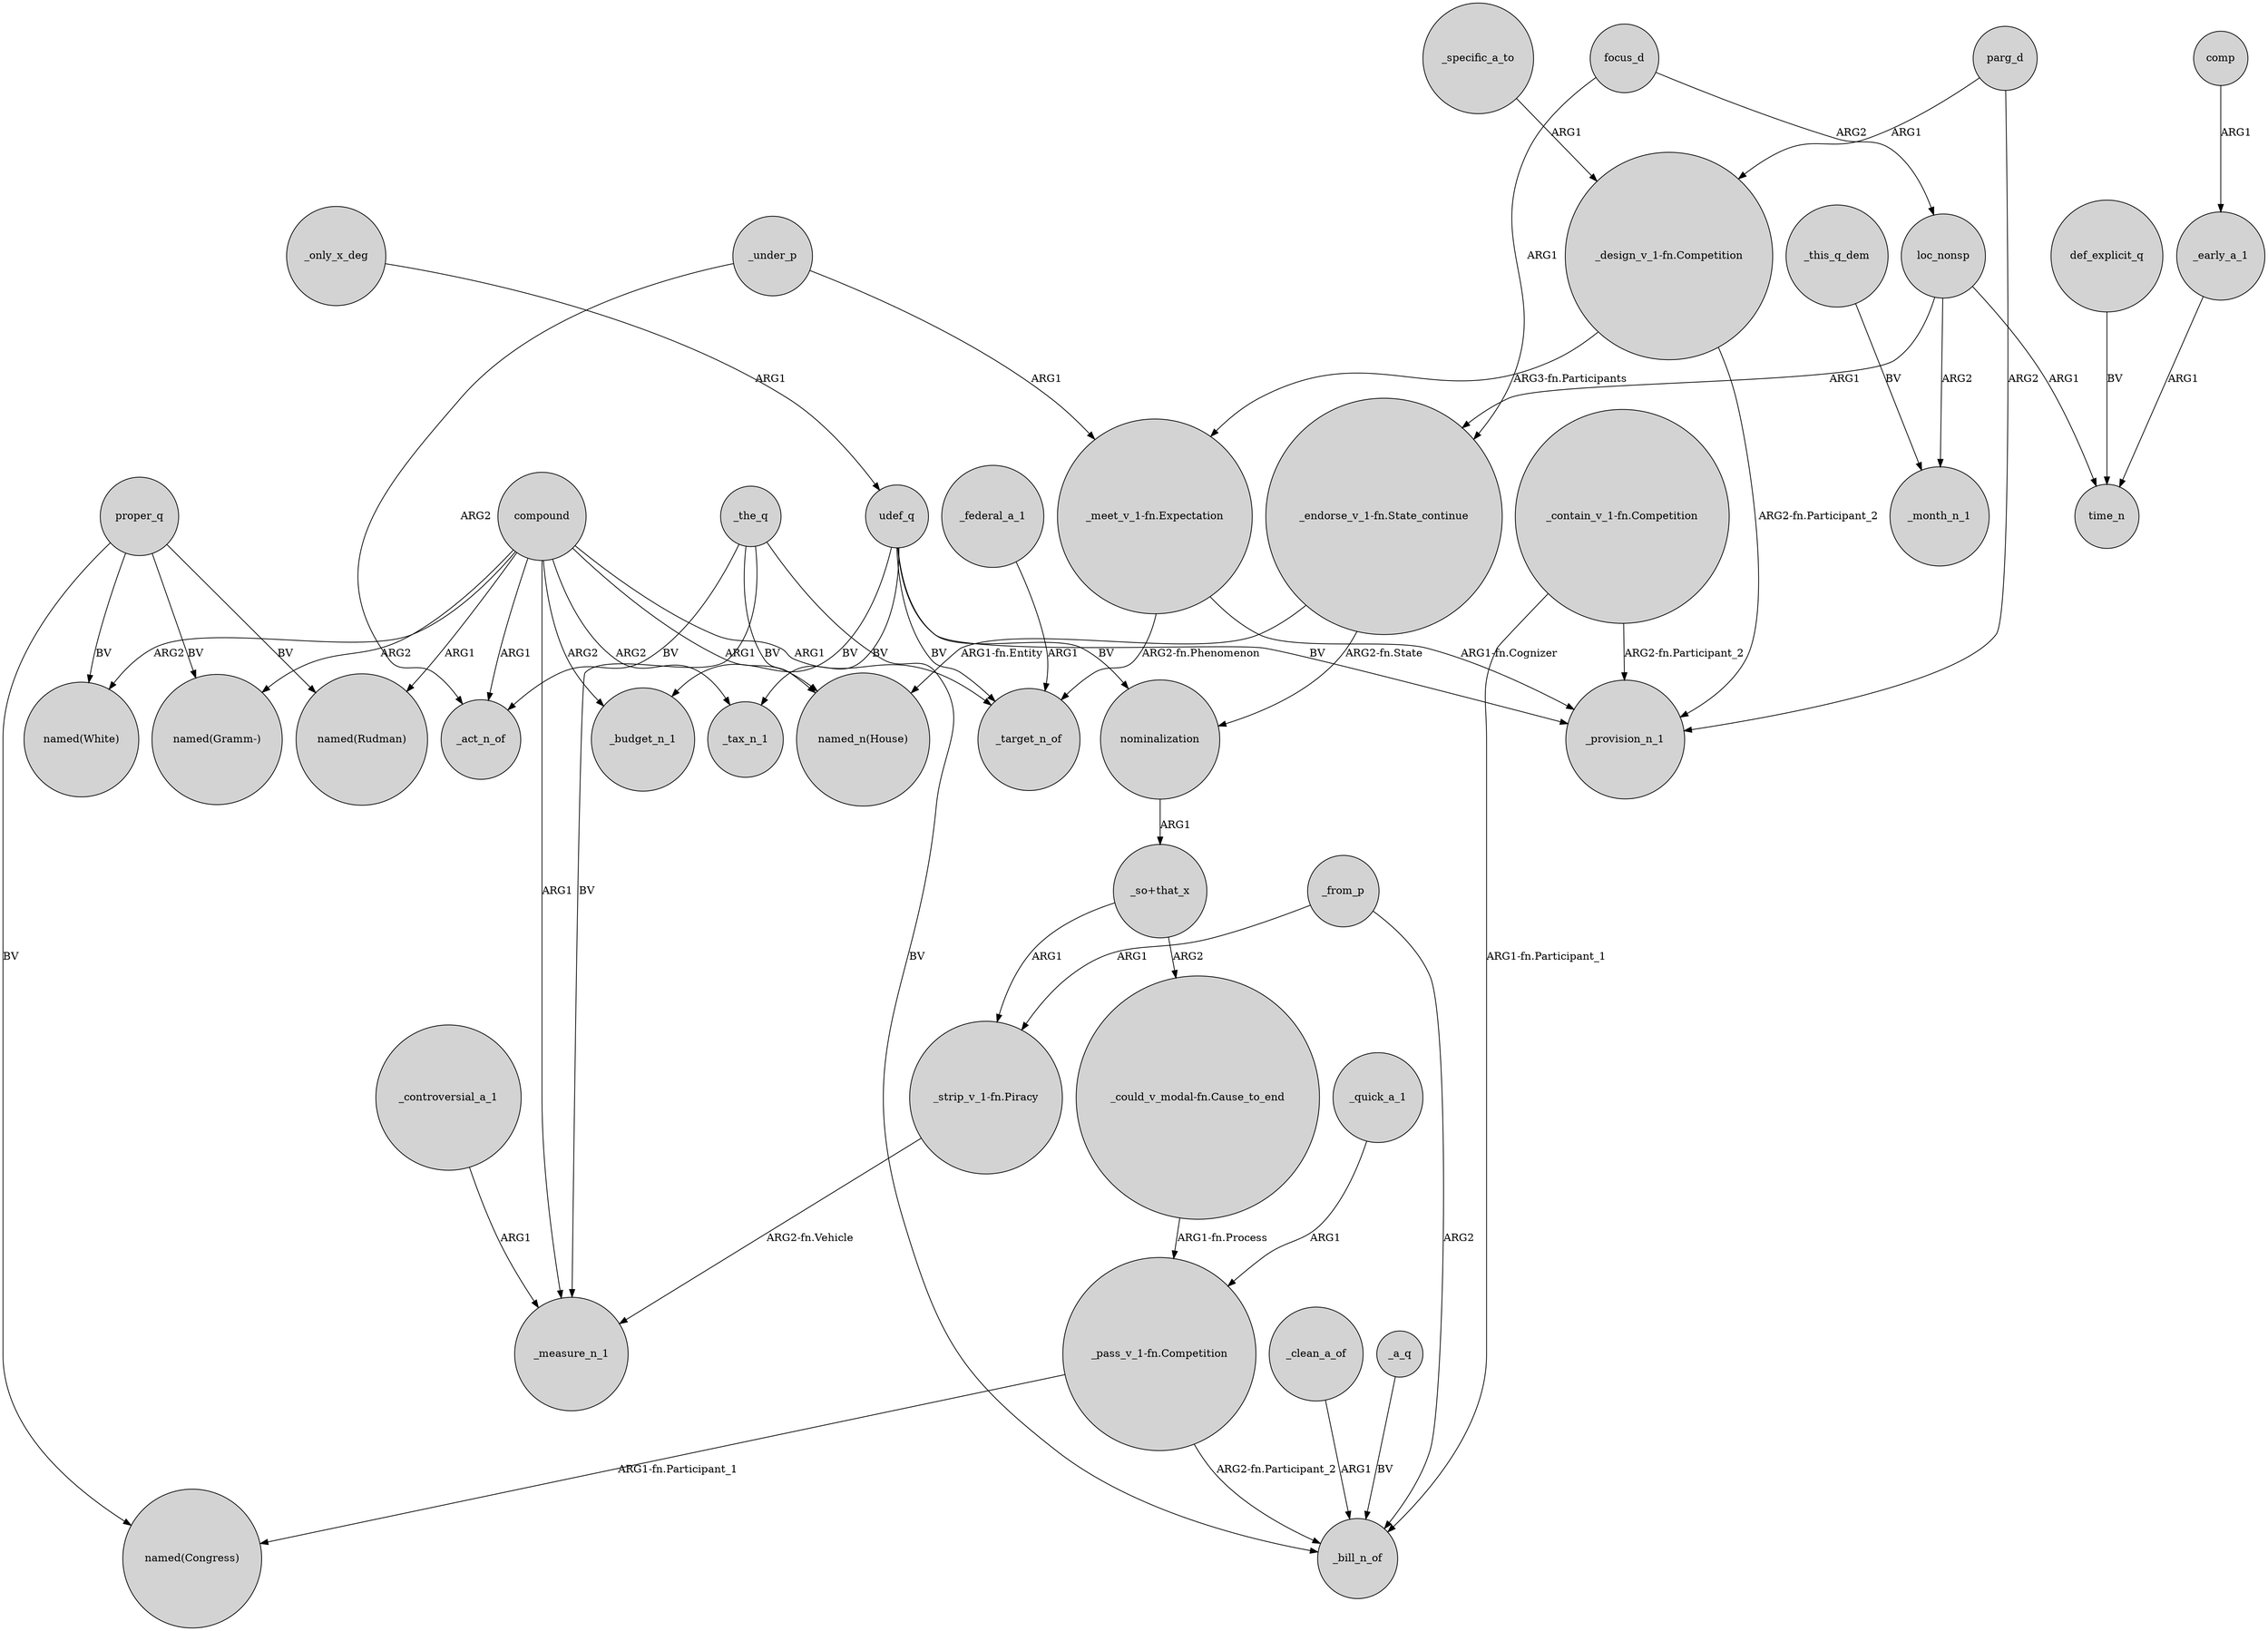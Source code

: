digraph {
	node [shape=circle style=filled]
	_early_a_1 -> time_n [label=ARG1]
	compound -> _target_n_of [label=ARG1]
	_the_q -> _measure_n_1 [label=BV]
	proper_q -> "named(Congress)" [label=BV]
	compound -> "named(White)" [label=ARG2]
	"_design_v_1-fn.Competition" -> _provision_n_1 [label="ARG2-fn.Participant_2"]
	"_contain_v_1-fn.Competition" -> _provision_n_1 [label="ARG2-fn.Participant_2"]
	_from_p -> _bill_n_of [label=ARG2]
	_specific_a_to -> "_design_v_1-fn.Competition" [label=ARG1]
	_the_q -> _bill_n_of [label=BV]
	"_so+that_x" -> "_could_v_modal-fn.Cause_to_end" [label=ARG2]
	udef_q -> nominalization [label=BV]
	udef_q -> _tax_n_1 [label=BV]
	compound -> "named_n(House)" [label=ARG1]
	compound -> _budget_n_1 [label=ARG2]
	comp -> _early_a_1 [label=ARG1]
	_from_p -> "_strip_v_1-fn.Piracy" [label=ARG1]
	parg_d -> _provision_n_1 [label=ARG2]
	"_contain_v_1-fn.Competition" -> _bill_n_of [label="ARG1-fn.Participant_1"]
	focus_d -> loc_nonsp [label=ARG2]
	proper_q -> "named(Gramm-)" [label=BV]
	compound -> _act_n_of [label=ARG1]
	_under_p -> _act_n_of [label=ARG2]
	compound -> _measure_n_1 [label=ARG1]
	"_endorse_v_1-fn.State_continue" -> "named_n(House)" [label="ARG1-fn.Entity"]
	"_could_v_modal-fn.Cause_to_end" -> "_pass_v_1-fn.Competition" [label="ARG1-fn.Process"]
	loc_nonsp -> _month_n_1 [label=ARG2]
	_clean_a_of -> _bill_n_of [label=ARG1]
	focus_d -> "_endorse_v_1-fn.State_continue" [label=ARG1]
	"_strip_v_1-fn.Piracy" -> _measure_n_1 [label="ARG2-fn.Vehicle"]
	udef_q -> _target_n_of [label=BV]
	_quick_a_1 -> "_pass_v_1-fn.Competition" [label=ARG1]
	udef_q -> _budget_n_1 [label=BV]
	_the_q -> "named_n(House)" [label=BV]
	nominalization -> "_so+that_x" [label=ARG1]
	"_design_v_1-fn.Competition" -> "_meet_v_1-fn.Expectation" [label="ARG3-fn.Participants"]
	"_pass_v_1-fn.Competition" -> _bill_n_of [label="ARG2-fn.Participant_2"]
	udef_q -> _provision_n_1 [label=BV]
	loc_nonsp -> "_endorse_v_1-fn.State_continue" [label=ARG1]
	compound -> _tax_n_1 [label=ARG2]
	compound -> "named(Rudman)" [label=ARG1]
	"_endorse_v_1-fn.State_continue" -> nominalization [label="ARG2-fn.State"]
	"_meet_v_1-fn.Expectation" -> _target_n_of [label="ARG2-fn.Phenomenon"]
	_controversial_a_1 -> _measure_n_1 [label=ARG1]
	proper_q -> "named(Rudman)" [label=BV]
	compound -> "named(Gramm-)" [label=ARG2]
	loc_nonsp -> time_n [label=ARG1]
	_this_q_dem -> _month_n_1 [label=BV]
	proper_q -> "named(White)" [label=BV]
	"_meet_v_1-fn.Expectation" -> _provision_n_1 [label="ARG1-fn.Cognizer"]
	def_explicit_q -> time_n [label=BV]
	"_pass_v_1-fn.Competition" -> "named(Congress)" [label="ARG1-fn.Participant_1"]
	_only_x_deg -> udef_q [label=ARG1]
	parg_d -> "_design_v_1-fn.Competition" [label=ARG1]
	"_so+that_x" -> "_strip_v_1-fn.Piracy" [label=ARG1]
	_the_q -> _act_n_of [label=BV]
	_under_p -> "_meet_v_1-fn.Expectation" [label=ARG1]
	_federal_a_1 -> _target_n_of [label=ARG1]
	_a_q -> _bill_n_of [label=BV]
}
